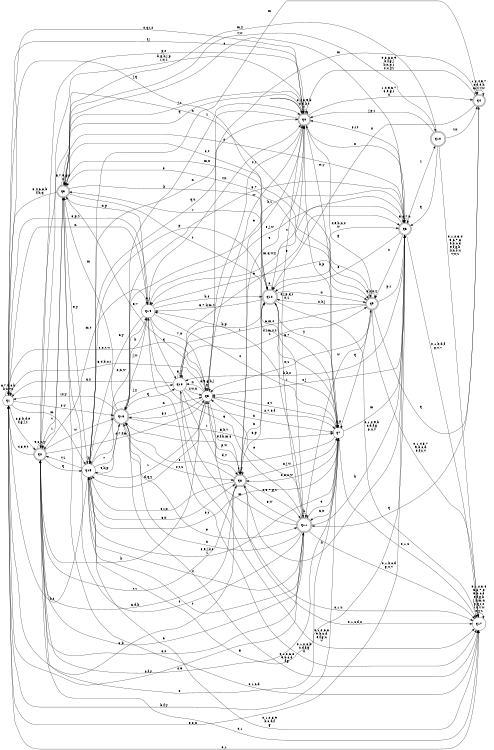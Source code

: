 digraph BlueStar {
__start0 [style = invis, shape = none, label = "", width = 0, height = 0];

rankdir=LR;
size="8,5";

s0 [style="rounded,filled", color="black", fillcolor="white" shape="doublecircle", label="q0"];
s1 [style="filled", color="black", fillcolor="white" shape="circle", label="q1"];
s2 [style="rounded,filled", color="black", fillcolor="white" shape="doublecircle", label="q2"];
s3 [style="rounded,filled", color="black", fillcolor="white" shape="doublecircle", label="q3"];
s4 [style="rounded,filled", color="black", fillcolor="white" shape="doublecircle", label="q4"];
s5 [style="filled", color="black", fillcolor="white" shape="circle", label="q5"];
s6 [style="rounded,filled", color="black", fillcolor="white" shape="doublecircle", label="q6"];
s7 [style="filled", color="black", fillcolor="white" shape="circle", label="q7"];
s8 [style="rounded,filled", color="black", fillcolor="white" shape="doublecircle", label="q8"];
s9 [style="rounded,filled", color="black", fillcolor="white" shape="doublecircle", label="q9"];
s10 [style="rounded,filled", color="black", fillcolor="white" shape="doublecircle", label="q10"];
s11 [style="rounded,filled", color="black", fillcolor="white" shape="doublecircle", label="q11"];
s12 [style="rounded,filled", color="black", fillcolor="white" shape="doublecircle", label="q12"];
s13 [style="filled", color="black", fillcolor="white" shape="circle", label="q13"];
s14 [style="filled", color="black", fillcolor="white" shape="circle", label="q14"];
s15 [style="filled", color="black", fillcolor="white" shape="circle", label="q15"];
s16 [style="rounded,filled", color="black", fillcolor="white" shape="doublecircle", label="q16"];
s17 [style="filled", color="black", fillcolor="white" shape="circle", label="q17"];
subgraph cluster_main { 
	graph [pad=".75", ranksep="0.15", nodesep="0.15"];
	 style=invis; 
	__start0 -> s0 [penwidth=2];
}
s0 -> s0 [label="0,4,5,9,b\nc,d,k,t\nv"];
s0 -> s1 [label="f,j"];
s0 -> s2 [label="p,s"];
s0 -> s3 [label="q"];
s0 -> s4 [label="1,2,3,6,7\n8,e,g,r\nu"];
s0 -> s5 [label="w"];
s0 -> s6 [label="x"];
s0 -> s7 [label="m,y"];
s0 -> s8 [label="h,z"];
s0 -> s15 [label="n"];
s1 -> s0 [label="4,q,r,s"];
s1 -> s1 [label="6,7,9,c,h\nk,u,v,x"];
s1 -> s2 [label="2,8,b,d,e\nf,g,j,z"];
s1 -> s5 [label="3,5,t,w"];
s1 -> s14 [label="n"];
s1 -> s15 [label="m"];
s1 -> s16 [label="p,y"];
s1 -> s17 [label="0,1"];
s2 -> s0 [label="b,g,h,j,p\nr,x,z"];
s2 -> s1 [label="4,5,e,t"];
s2 -> s2 [label="9,c,u,y"];
s2 -> s3 [label="v"];
s2 -> s5 [label="2,7,f,m"];
s2 -> s7 [label="8"];
s2 -> s8 [label="6,d,k"];
s2 -> s9 [label="n"];
s2 -> s11 [label="3,s"];
s2 -> s15 [label="q"];
s2 -> s16 [label="w"];
s2 -> s17 [label="0,1"];
s3 -> s0 [label="j,z"];
s3 -> s1 [label="3,4,6,8,b\nf,h,q"];
s3 -> s2 [label="r"];
s3 -> s3 [label="5,7,9,g,s\nu"];
s3 -> s6 [label="2"];
s3 -> s7 [label="t"];
s3 -> s9 [label="m,x"];
s3 -> s10 [label="v,w"];
s3 -> s12 [label="k"];
s3 -> s14 [label="n,p"];
s3 -> s15 [label="e,y"];
s3 -> s17 [label="0,1,c,d"];
s4 -> s0 [label="0,3,6,8,9\nb,f,g,j\nk,n,p,r\ns,u,y,z"];
s4 -> s4 [label="1,2,4,5,7\nc,d,e,h\nm,t,v,w"];
s4 -> s11 [label="q"];
s4 -> s12 [label="x"];
s5 -> s0 [label="s,z"];
s5 -> s1 [label="3,4,b,c,r"];
s5 -> s2 [label="k"];
s5 -> s3 [label="6,v"];
s5 -> s4 [label="m"];
s5 -> s5 [label="8,9,g,h,j\nn"];
s5 -> s7 [label="2,7,e,f"];
s5 -> s8 [label="p,w"];
s5 -> s13 [label="x"];
s5 -> s15 [label="d,q,y"];
s5 -> s16 [label="5,t"];
s5 -> s17 [label="0,1,u"];
s6 -> s0 [label="p,r,t"];
s6 -> s1 [label="3,8,x"];
s6 -> s3 [label="c"];
s6 -> s5 [label="4,j"];
s6 -> s6 [label="5,6,7,n"];
s6 -> s9 [label="2"];
s6 -> s10 [label="z"];
s6 -> s12 [label="e"];
s6 -> s13 [label="h,k,s"];
s6 -> s14 [label="m,q,w,y"];
s6 -> s16 [label="9"];
s6 -> s17 [label="0,1,b,d,f\ng,u,v"];
s7 -> s0 [label="h,p"];
s7 -> s1 [label="b,f,y"];
s7 -> s2 [label="4,9"];
s7 -> s3 [label="7"];
s7 -> s5 [label="3,t"];
s7 -> s6 [label="m"];
s7 -> s7 [label="g,x"];
s7 -> s8 [label="2,8,u,w"];
s7 -> s9 [label="q"];
s7 -> s11 [label="6,n"];
s7 -> s14 [label="r"];
s7 -> s15 [label="5,e,j,k,s\nz"];
s7 -> s16 [label="d,v"];
s7 -> s17 [label="0,1,c"];
s8 -> s0 [label="9"];
s8 -> s1 [label="3,b"];
s8 -> s2 [label="t,v"];
s8 -> s5 [label="e,f,h,m,q"];
s8 -> s6 [label="k"];
s8 -> s7 [label="8,j,w"];
s8 -> s8 [label="n,y"];
s8 -> s11 [label="2,5,7,g,z"];
s8 -> s12 [label="6,p"];
s8 -> s15 [label="4,r,x"];
s8 -> s16 [label="s"];
s8 -> s17 [label="0,1,c,d,u"];
s9 -> s0 [label="g"];
s9 -> s3 [label="3,t"];
s9 -> s4 [label="q"];
s9 -> s5 [label="x,z"];
s9 -> s6 [label="p,r"];
s9 -> s9 [label="8,k,n,y"];
s9 -> s11 [label="w"];
s9 -> s12 [label="2,h,j"];
s9 -> s13 [label="6,m,s"];
s9 -> s17 [label="0,1,4,5,7\n9,b,c,d\ne,f,u,v"];
s10 -> s0 [label="j,p,r"];
s10 -> s3 [label="m,y"];
s10 -> s4 [label="t,x"];
s10 -> s6 [label="q"];
s10 -> s17 [label="0,1,2,3,4\n5,6,7,8\n9,b,c,d\ne,f,g,h\nk,n,s,u\nv,w,z"];
s11 -> s0 [label="4,j,p,q,r\nx,z"];
s11 -> s1 [label="2,f,y"];
s11 -> s2 [label="6"];
s11 -> s3 [label="s"];
s11 -> s5 [label="e"];
s11 -> s6 [label="h"];
s11 -> s7 [label="9"];
s11 -> s8 [label="8,w"];
s11 -> s11 [label="k"];
s11 -> s12 [label="5,7"];
s11 -> s13 [label="m"];
s11 -> s14 [label="3"];
s11 -> s15 [label="t"];
s11 -> s16 [label="n"];
s11 -> s17 [label="0,1,b,c,d\ng,u,v"];
s12 -> s0 [label="t"];
s12 -> s1 [label="j,q"];
s12 -> s3 [label="8"];
s12 -> s6 [label="4,e,h,n,s\nw"];
s12 -> s7 [label="y"];
s12 -> s8 [label="6"];
s12 -> s9 [label="x"];
s12 -> s11 [label="r"];
s12 -> s12 [label="3"];
s12 -> s14 [label="5,7,k,m,z"];
s12 -> s17 [label="0,1,2,9,b\nc,d,f,g\np,u,v"];
s13 -> s1 [label="q,y"];
s13 -> s5 [label="k,w,x"];
s13 -> s6 [label="3"];
s13 -> s7 [label="n"];
s13 -> s8 [label="r"];
s13 -> s9 [label="4,j,m,s,t\nz"];
s13 -> s12 [label="h,p"];
s13 -> s13 [label="5,7"];
s13 -> s17 [label="0,1,2,6,8\n9,b,c,d\ne,f,g,u\nv"];
s14 -> s0 [label="v,x"];
s14 -> s1 [label="3,p,z"];
s14 -> s2 [label="m,t"];
s14 -> s5 [label="7,n"];
s14 -> s6 [label="5,j,w"];
s14 -> s7 [label="4"];
s14 -> s9 [label="9"];
s14 -> s12 [label="h,s"];
s14 -> s13 [label="q"];
s14 -> s14 [label="e,r"];
s14 -> s15 [label="6,y"];
s14 -> s16 [label="k"];
s14 -> s17 [label="0,1,2,8,b\nc,d,f,g\nu"];
s15 -> s0 [label="q,u"];
s15 -> s1 [label="h,s"];
s15 -> s2 [label="v,z"];
s15 -> s4 [label="m"];
s15 -> s5 [label="r"];
s15 -> s6 [label="5"];
s15 -> s7 [label="e,t"];
s15 -> s8 [label="3,x"];
s15 -> s11 [label="4"];
s15 -> s12 [label="p"];
s15 -> s13 [label="j,y"];
s15 -> s14 [label="6,n,w"];
s15 -> s15 [label="k"];
s15 -> s16 [label="7"];
s15 -> s17 [label="0,1,2,8,9\nb,c,d,f\ng"];
s16 -> s0 [label="z"];
s16 -> s1 [label="r,x,y"];
s16 -> s3 [label="m"];
s16 -> s5 [label="n"];
s16 -> s6 [label="3,7"];
s16 -> s7 [label="5,h,v"];
s16 -> s8 [label="s,t,u"];
s16 -> s11 [label="e"];
s16 -> s13 [label="q"];
s16 -> s14 [label="j,w"];
s16 -> s15 [label="4,k,p"];
s16 -> s17 [label="0,1,2,6,8\n9,b,c,d\nf,g"];
s17 -> s17 [label="0,1,2,3,4\n5,6,7,8\n9,b,c,d\ne,f,g,h\nj,k,m,n\np,q,r,s\nt,u,v,w\nx,y,z"];

}